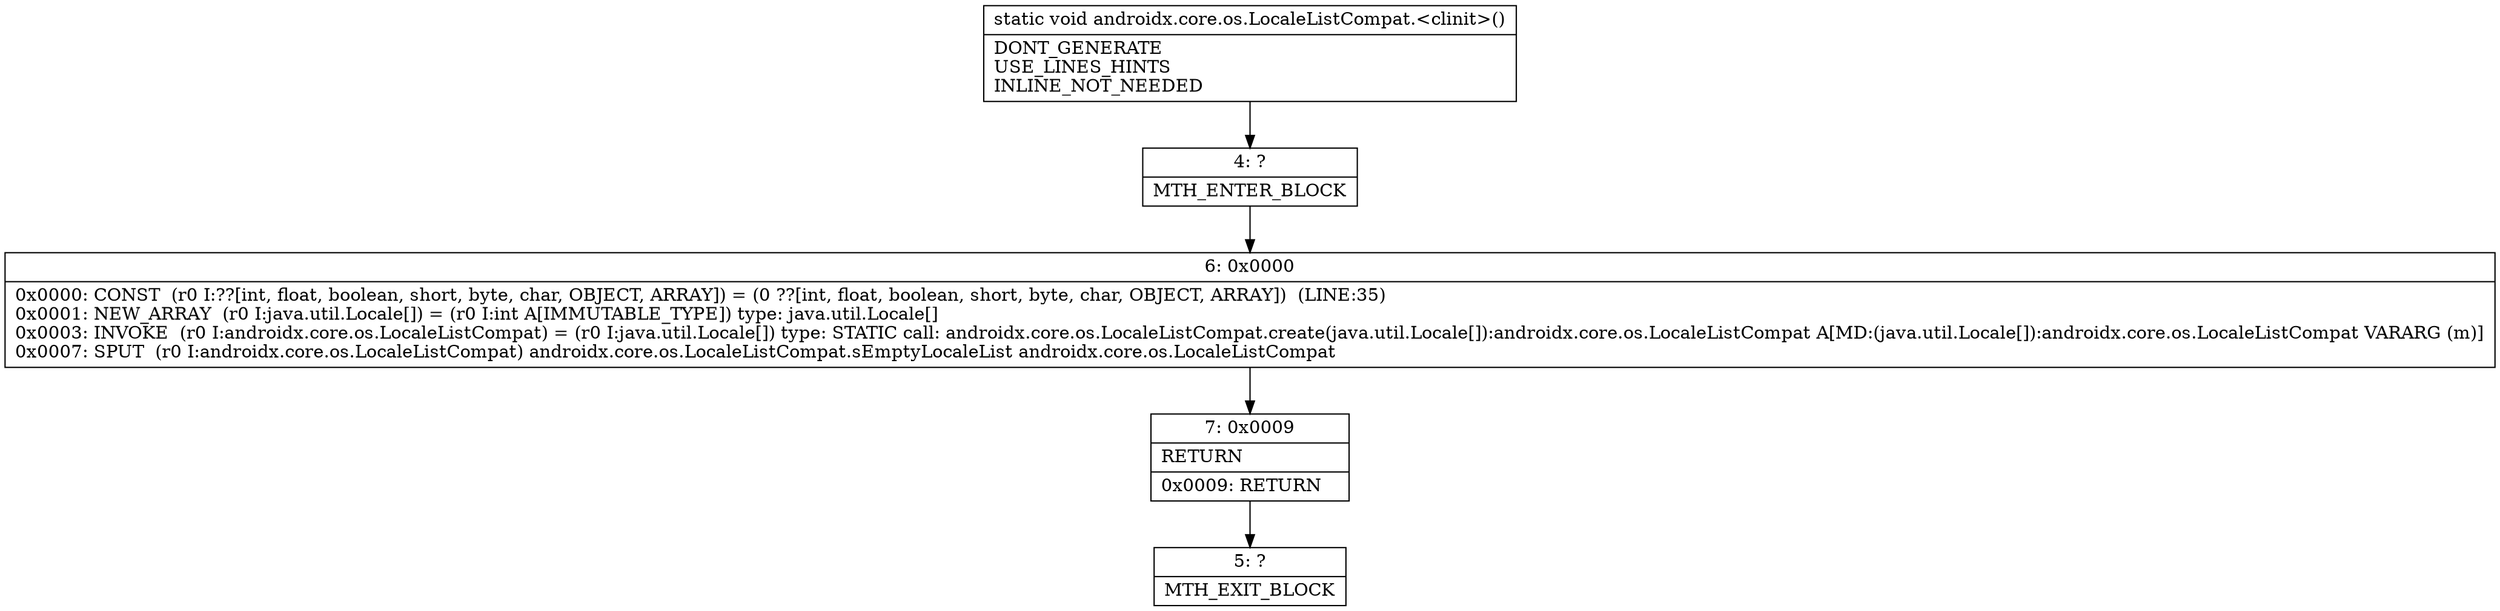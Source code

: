 digraph "CFG forandroidx.core.os.LocaleListCompat.\<clinit\>()V" {
Node_4 [shape=record,label="{4\:\ ?|MTH_ENTER_BLOCK\l}"];
Node_6 [shape=record,label="{6\:\ 0x0000|0x0000: CONST  (r0 I:??[int, float, boolean, short, byte, char, OBJECT, ARRAY]) = (0 ??[int, float, boolean, short, byte, char, OBJECT, ARRAY])  (LINE:35)\l0x0001: NEW_ARRAY  (r0 I:java.util.Locale[]) = (r0 I:int A[IMMUTABLE_TYPE]) type: java.util.Locale[] \l0x0003: INVOKE  (r0 I:androidx.core.os.LocaleListCompat) = (r0 I:java.util.Locale[]) type: STATIC call: androidx.core.os.LocaleListCompat.create(java.util.Locale[]):androidx.core.os.LocaleListCompat A[MD:(java.util.Locale[]):androidx.core.os.LocaleListCompat VARARG (m)]\l0x0007: SPUT  (r0 I:androidx.core.os.LocaleListCompat) androidx.core.os.LocaleListCompat.sEmptyLocaleList androidx.core.os.LocaleListCompat \l}"];
Node_7 [shape=record,label="{7\:\ 0x0009|RETURN\l|0x0009: RETURN   \l}"];
Node_5 [shape=record,label="{5\:\ ?|MTH_EXIT_BLOCK\l}"];
MethodNode[shape=record,label="{static void androidx.core.os.LocaleListCompat.\<clinit\>()  | DONT_GENERATE\lUSE_LINES_HINTS\lINLINE_NOT_NEEDED\l}"];
MethodNode -> Node_4;Node_4 -> Node_6;
Node_6 -> Node_7;
Node_7 -> Node_5;
}

